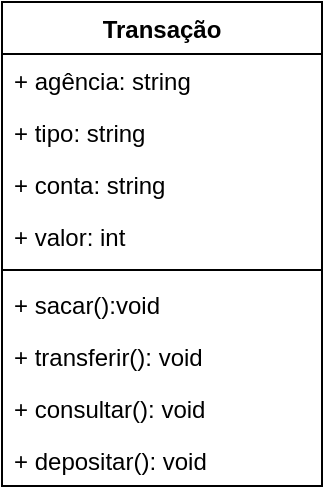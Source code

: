<mxfile version="20.8.23" type="device"><diagram name="Página-1" id="bOYgCjCsob3O2M5Tf-Er"><mxGraphModel dx="1415" dy="796" grid="1" gridSize="10" guides="1" tooltips="1" connect="1" arrows="1" fold="1" page="1" pageScale="1" pageWidth="827" pageHeight="1169" math="0" shadow="0"><root><mxCell id="0"/><mxCell id="1" parent="0"/><mxCell id="J7NPZqlGucMefgC7PqiQ-1" value="Transação" style="swimlane;fontStyle=1;align=center;verticalAlign=top;childLayout=stackLayout;horizontal=1;startSize=26;horizontalStack=0;resizeParent=1;resizeParentMax=0;resizeLast=0;collapsible=1;marginBottom=0;" vertex="1" parent="1"><mxGeometry x="340" y="380" width="160" height="242" as="geometry"/></mxCell><mxCell id="J7NPZqlGucMefgC7PqiQ-6" value="+ agência: string" style="text;strokeColor=none;fillColor=none;align=left;verticalAlign=top;spacingLeft=4;spacingRight=4;overflow=hidden;rotatable=0;points=[[0,0.5],[1,0.5]];portConstraint=eastwest;" vertex="1" parent="J7NPZqlGucMefgC7PqiQ-1"><mxGeometry y="26" width="160" height="26" as="geometry"/></mxCell><mxCell id="J7NPZqlGucMefgC7PqiQ-5" value="+ tipo: string" style="text;strokeColor=none;fillColor=none;align=left;verticalAlign=top;spacingLeft=4;spacingRight=4;overflow=hidden;rotatable=0;points=[[0,0.5],[1,0.5]];portConstraint=eastwest;" vertex="1" parent="J7NPZqlGucMefgC7PqiQ-1"><mxGeometry y="52" width="160" height="26" as="geometry"/></mxCell><mxCell id="J7NPZqlGucMefgC7PqiQ-11" value="+ conta: string" style="text;strokeColor=none;fillColor=none;align=left;verticalAlign=top;spacingLeft=4;spacingRight=4;overflow=hidden;rotatable=0;points=[[0,0.5],[1,0.5]];portConstraint=eastwest;" vertex="1" parent="J7NPZqlGucMefgC7PqiQ-1"><mxGeometry y="78" width="160" height="26" as="geometry"/></mxCell><mxCell id="J7NPZqlGucMefgC7PqiQ-2" value="+ valor: int" style="text;strokeColor=none;fillColor=none;align=left;verticalAlign=top;spacingLeft=4;spacingRight=4;overflow=hidden;rotatable=0;points=[[0,0.5],[1,0.5]];portConstraint=eastwest;" vertex="1" parent="J7NPZqlGucMefgC7PqiQ-1"><mxGeometry y="104" width="160" height="26" as="geometry"/></mxCell><mxCell id="J7NPZqlGucMefgC7PqiQ-3" value="" style="line;strokeWidth=1;fillColor=none;align=left;verticalAlign=middle;spacingTop=-1;spacingLeft=3;spacingRight=3;rotatable=0;labelPosition=right;points=[];portConstraint=eastwest;strokeColor=inherit;" vertex="1" parent="J7NPZqlGucMefgC7PqiQ-1"><mxGeometry y="130" width="160" height="8" as="geometry"/></mxCell><mxCell id="J7NPZqlGucMefgC7PqiQ-4" value="+ sacar():void" style="text;strokeColor=none;fillColor=none;align=left;verticalAlign=top;spacingLeft=4;spacingRight=4;overflow=hidden;rotatable=0;points=[[0,0.5],[1,0.5]];portConstraint=eastwest;" vertex="1" parent="J7NPZqlGucMefgC7PqiQ-1"><mxGeometry y="138" width="160" height="26" as="geometry"/></mxCell><mxCell id="J7NPZqlGucMefgC7PqiQ-10" value="+ transferir(): void" style="text;strokeColor=none;fillColor=none;align=left;verticalAlign=top;spacingLeft=4;spacingRight=4;overflow=hidden;rotatable=0;points=[[0,0.5],[1,0.5]];portConstraint=eastwest;" vertex="1" parent="J7NPZqlGucMefgC7PqiQ-1"><mxGeometry y="164" width="160" height="26" as="geometry"/></mxCell><mxCell id="J7NPZqlGucMefgC7PqiQ-9" value="+ consultar(): void" style="text;strokeColor=none;fillColor=none;align=left;verticalAlign=top;spacingLeft=4;spacingRight=4;overflow=hidden;rotatable=0;points=[[0,0.5],[1,0.5]];portConstraint=eastwest;" vertex="1" parent="J7NPZqlGucMefgC7PqiQ-1"><mxGeometry y="190" width="160" height="26" as="geometry"/></mxCell><mxCell id="J7NPZqlGucMefgC7PqiQ-8" value="+ depositar(): void" style="text;strokeColor=none;fillColor=none;align=left;verticalAlign=top;spacingLeft=4;spacingRight=4;overflow=hidden;rotatable=0;points=[[0,0.5],[1,0.5]];portConstraint=eastwest;" vertex="1" parent="J7NPZqlGucMefgC7PqiQ-1"><mxGeometry y="216" width="160" height="26" as="geometry"/></mxCell></root></mxGraphModel></diagram></mxfile>